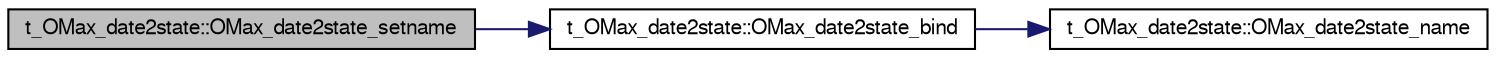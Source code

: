 digraph G
{
  bgcolor="transparent";
  edge [fontname="FreeSans",fontsize="10",labelfontname="FreeSans",labelfontsize="10"];
  node [fontname="FreeSans",fontsize="10",shape=record];
  rankdir=LR;
  Node1 [label="t_OMax_date2state::OMax_date2state_setname",height=0.2,width=0.4,color="black", fillcolor="grey75", style="filled" fontcolor="black"];
  Node1 -> Node2 [color="midnightblue",fontsize="10",style="solid",fontname="FreeSans"];
  Node2 [label="t_OMax_date2state::OMax_date2state_bind",height=0.2,width=0.4,color="black",URL="$structt___o_max__date2state.html#a2ba6c4e713ff940c6f4bcaf9e8bf2acb",tooltip="Bind the translator with Data Structure."];
  Node2 -> Node3 [color="midnightblue",fontsize="10",style="solid",fontname="FreeSans"];
  Node3 [label="t_OMax_date2state::OMax_date2state_name",height=0.2,width=0.4,color="black",URL="$structt___o_max__date2state.html#a89526301b326f5ea2620092b2fd2b945",tooltip="Return Data Sequence name from FO name."];
}
